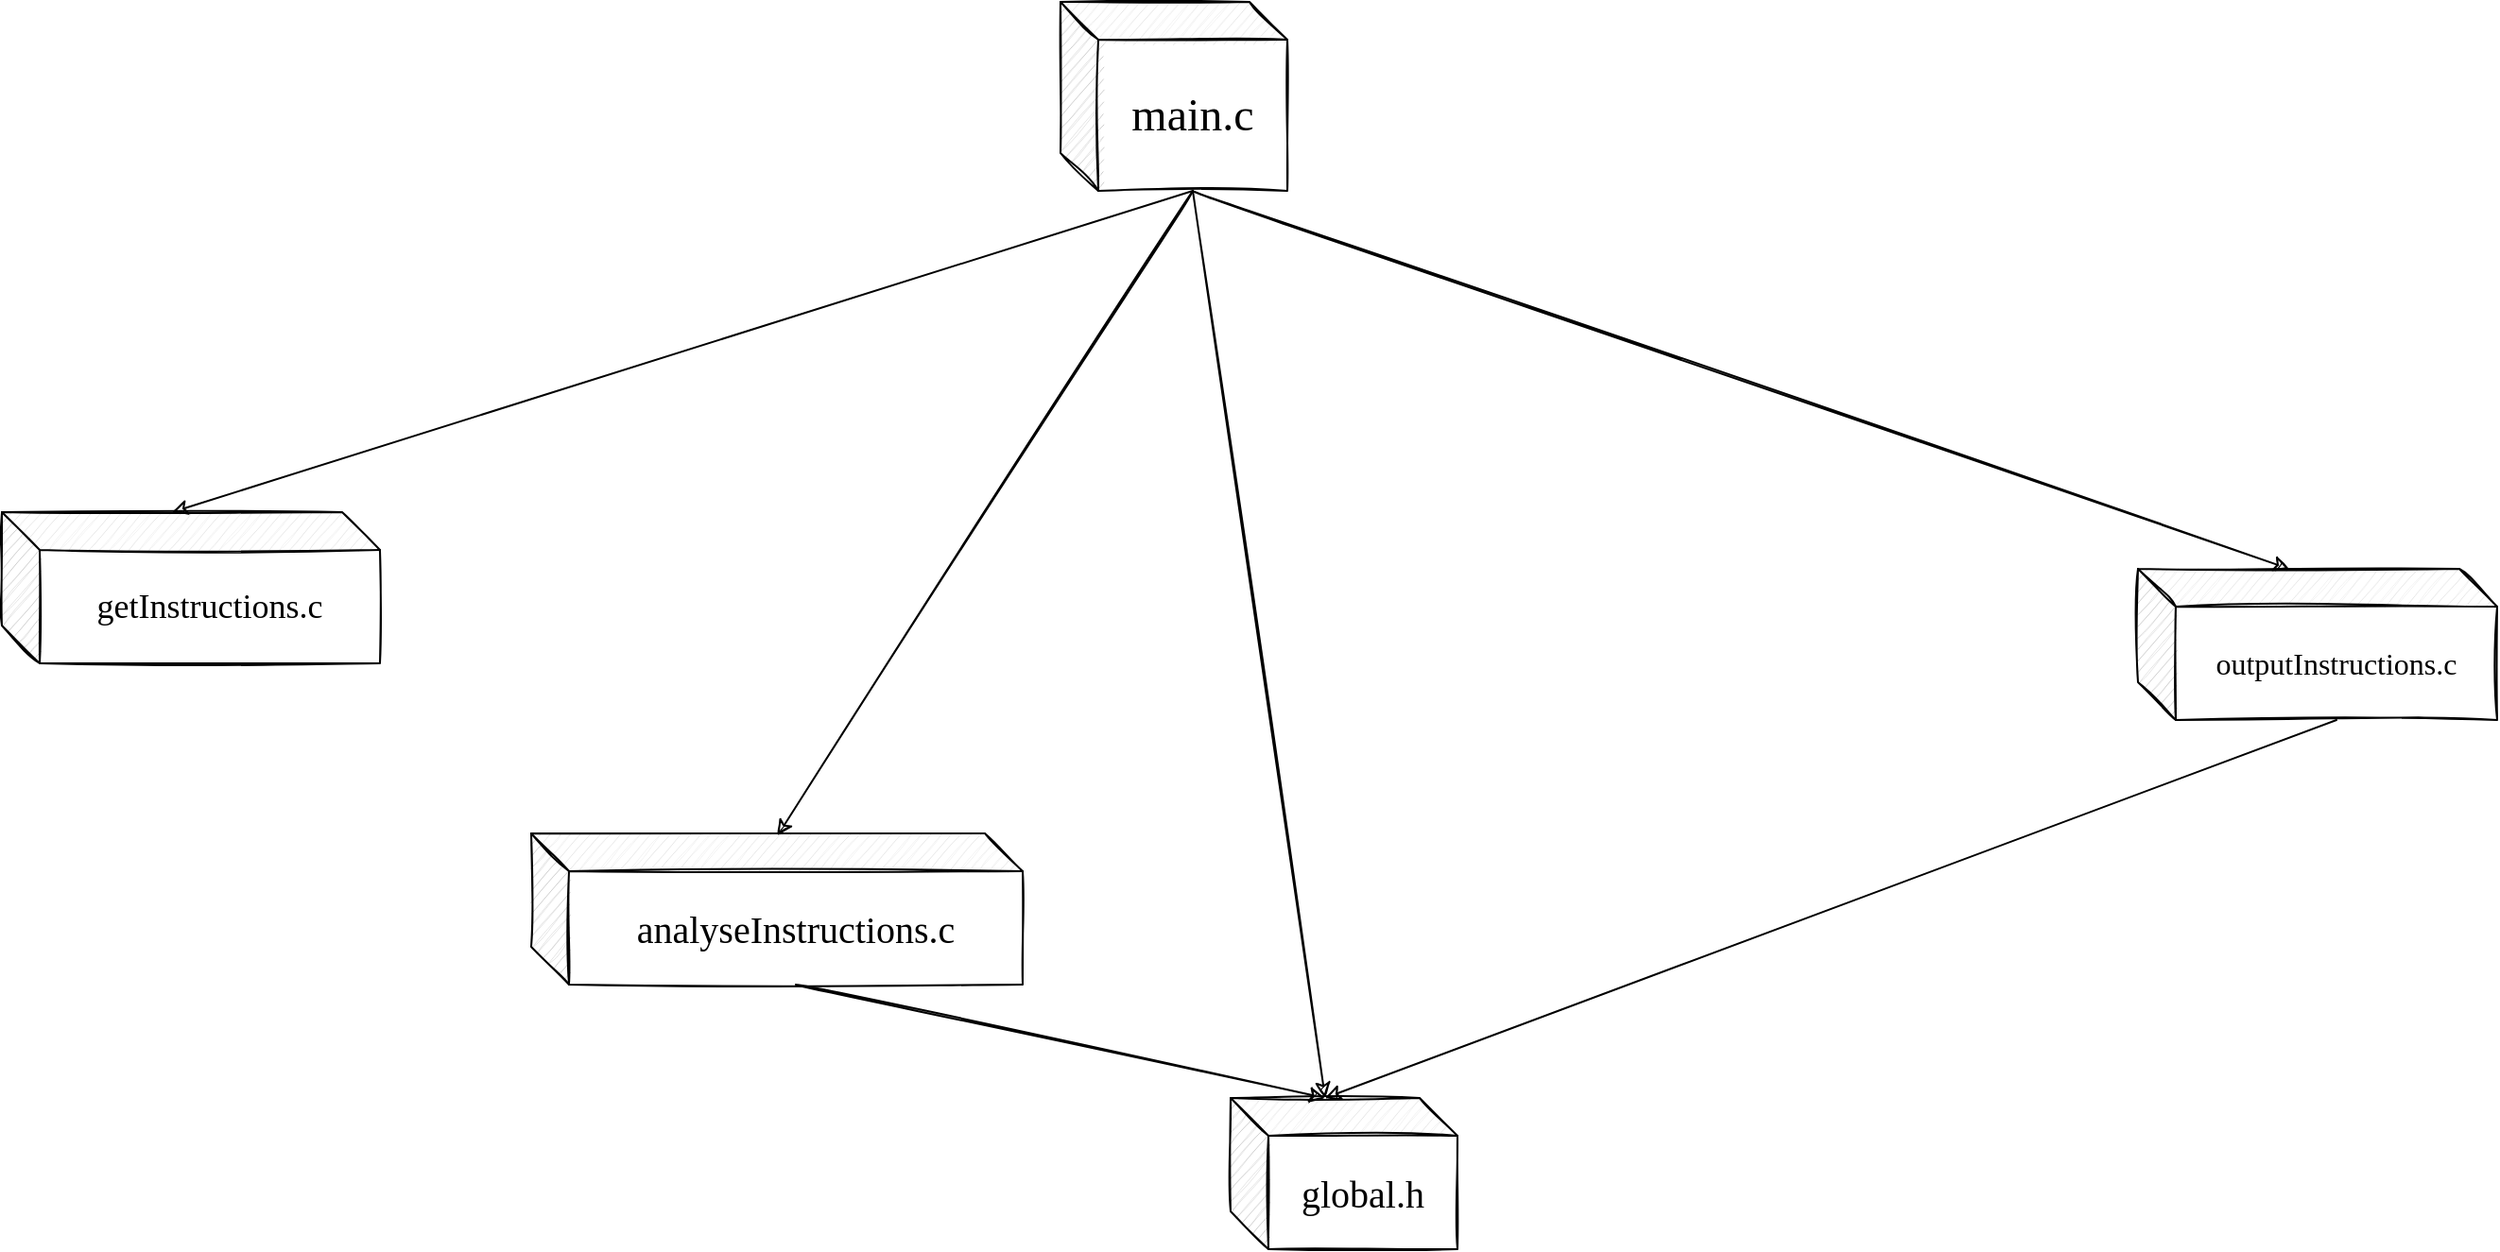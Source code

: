 <mxfile version="14.7.0" type="device"><diagram id="Qz6_Gvs4a3XDA7yD0ymE" name="Page-1"><mxGraphModel dx="2580" dy="2092" grid="1" gridSize="10" guides="1" tooltips="1" connect="1" arrows="1" fold="1" page="1" pageScale="1" pageWidth="827" pageHeight="1169" math="0" shadow="0"><root><mxCell id="0"/><mxCell id="1" parent="0"/><mxCell id="eswP5Arj7wHYg4LaBu6b-8" value="&lt;span style=&quot;font-family: &amp;#34;comic sans ms&amp;#34;&quot;&gt;&lt;font style=&quot;font-size: 20px&quot;&gt;analyseInstructions.c&lt;br&gt;&lt;/font&gt;&lt;/span&gt;" style="shape=cube;whiteSpace=wrap;html=1;boundedLbl=1;backgroundOutline=1;darkOpacity=0.05;darkOpacity2=0.1;sketch=1;rounded=1;" parent="1" vertex="1"><mxGeometry x="100" y="380" width="260" height="80" as="geometry"/></mxCell><mxCell id="eswP5Arj7wHYg4LaBu6b-9" value="&lt;font style=&quot;font-family: &amp;#34;comic sans ms&amp;#34; ; font-size: 18px&quot;&gt;getInstructions.c&lt;/font&gt;" style="shape=cube;whiteSpace=wrap;html=1;boundedLbl=1;backgroundOutline=1;darkOpacity=0.05;darkOpacity2=0.1;sketch=1;rounded=1;" parent="1" vertex="1"><mxGeometry x="-180" y="210" width="200" height="80" as="geometry"/></mxCell><mxCell id="eswP5Arj7wHYg4LaBu6b-10" value="&lt;pre&gt;&lt;font face=&quot;Comic Sans MS&quot; size=&quot;1&quot;&gt;&lt;span style=&quot;font-size: 24px&quot;&gt;main.c&lt;/span&gt;&lt;/font&gt;&lt;/pre&gt;" style="shape=cube;whiteSpace=wrap;html=1;boundedLbl=1;backgroundOutline=1;darkOpacity=0.05;darkOpacity2=0.1;sketch=1;rounded=1;" parent="1" vertex="1"><mxGeometry x="380" y="-60" width="120" height="100" as="geometry"/></mxCell><mxCell id="eswP5Arj7wHYg4LaBu6b-11" value="&lt;span style=&quot;font-family: &amp;#34;comic sans ms&amp;#34; ; font-size: 16px&quot;&gt;outputInstructions.c&lt;/span&gt;" style="shape=cube;whiteSpace=wrap;html=1;boundedLbl=1;backgroundOutline=1;darkOpacity=0.05;darkOpacity2=0.1;sketch=1;rounded=1;" parent="1" vertex="1"><mxGeometry x="950" y="240" width="190" height="80" as="geometry"/></mxCell><mxCell id="eswP5Arj7wHYg4LaBu6b-12" value="" style="endArrow=classic;html=1;entryX=0.501;entryY=0.015;entryDx=0;entryDy=0;entryPerimeter=0;exitX=0;exitY=0;exitDx=70;exitDy=100;exitPerimeter=0;sketch=1;curved=1;" parent="1" source="eswP5Arj7wHYg4LaBu6b-10" target="eswP5Arj7wHYg4LaBu6b-8" edge="1"><mxGeometry width="50" height="50" relative="1" as="geometry"><mxPoint x="350" y="130" as="sourcePoint"/><mxPoint x="460" y="180" as="targetPoint"/></mxGeometry></mxCell><mxCell id="eswP5Arj7wHYg4LaBu6b-13" value="" style="endArrow=classic;html=1;exitX=0;exitY=0;exitDx=70;exitDy=100;exitPerimeter=0;entryX=0;entryY=0;entryDx=90;entryDy=0;entryPerimeter=0;sketch=1;curved=1;" parent="1" source="eswP5Arj7wHYg4LaBu6b-10" target="eswP5Arj7wHYg4LaBu6b-9" edge="1"><mxGeometry width="50" height="50" relative="1" as="geometry"><mxPoint x="350" y="130" as="sourcePoint"/><mxPoint x="170" y="220" as="targetPoint"/></mxGeometry></mxCell><mxCell id="eswP5Arj7wHYg4LaBu6b-14" value="" style="endArrow=classic;html=1;entryX=0;entryY=0;entryDx=80;entryDy=0;entryPerimeter=0;exitX=0;exitY=0;exitDx=70;exitDy=100;exitPerimeter=0;sketch=1;curved=1;" parent="1" source="eswP5Arj7wHYg4LaBu6b-10" target="eswP5Arj7wHYg4LaBu6b-11" edge="1"><mxGeometry width="50" height="50" relative="1" as="geometry"><mxPoint x="350" y="110" as="sourcePoint"/><mxPoint x="440" y="260" as="targetPoint"/></mxGeometry></mxCell><mxCell id="hGTZg4ZEIDINsU9r3jYU-1" value="&lt;span style=&quot;font-family: &amp;#34;comic sans ms&amp;#34;&quot;&gt;&lt;font style=&quot;font-size: 20px&quot;&gt;global.h&lt;/font&gt;&lt;br&gt;&lt;/span&gt;" style="shape=cube;whiteSpace=wrap;html=1;boundedLbl=1;backgroundOutline=1;darkOpacity=0.05;darkOpacity2=0.1;sketch=1;rounded=1;" vertex="1" parent="1"><mxGeometry x="470" y="520" width="120" height="80" as="geometry"/></mxCell><mxCell id="hGTZg4ZEIDINsU9r3jYU-2" value="" style="endArrow=classic;html=1;entryX=0;entryY=0;entryDx=50;entryDy=0;entryPerimeter=0;exitX=0;exitY=0;exitDx=70;exitDy=100;exitPerimeter=0;sketch=1;curved=1;" edge="1" parent="1" source="eswP5Arj7wHYg4LaBu6b-10" target="hGTZg4ZEIDINsU9r3jYU-1"><mxGeometry width="50" height="50" relative="1" as="geometry"><mxPoint x="494" y="60" as="sourcePoint"/><mxPoint x="270.26" y="331.2" as="targetPoint"/></mxGeometry></mxCell><mxCell id="hGTZg4ZEIDINsU9r3jYU-4" value="" style="endArrow=classic;html=1;entryX=0;entryY=0;entryDx=50;entryDy=0;entryPerimeter=0;exitX=0;exitY=0;exitDx=140;exitDy=80;exitPerimeter=0;sketch=1;curved=1;" edge="1" parent="1" source="eswP5Arj7wHYg4LaBu6b-8" target="hGTZg4ZEIDINsU9r3jYU-1"><mxGeometry width="50" height="50" relative="1" as="geometry"><mxPoint x="494" y="60" as="sourcePoint"/><mxPoint x="490" y="555" as="targetPoint"/></mxGeometry></mxCell><mxCell id="hGTZg4ZEIDINsU9r3jYU-5" value="" style="endArrow=classic;html=1;entryX=0;entryY=0;entryDx=50;entryDy=0;entryPerimeter=0;exitX=0;exitY=0;exitDx=105;exitDy=80;exitPerimeter=0;sketch=1;curved=1;" edge="1" parent="1" source="eswP5Arj7wHYg4LaBu6b-11" target="hGTZg4ZEIDINsU9r3jYU-1"><mxGeometry width="50" height="50" relative="1" as="geometry"><mxPoint x="504" y="70" as="sourcePoint"/><mxPoint x="500" y="565" as="targetPoint"/></mxGeometry></mxCell></root></mxGraphModel></diagram></mxfile>